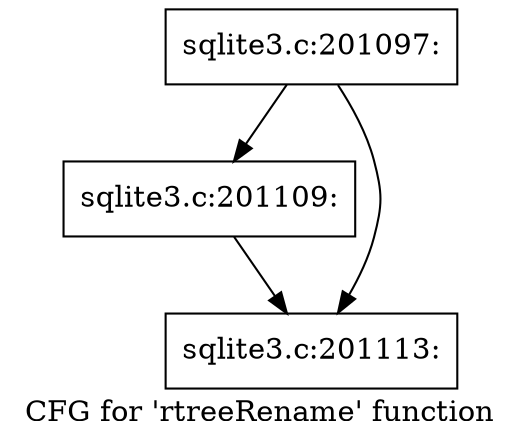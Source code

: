 digraph "CFG for 'rtreeRename' function" {
	label="CFG for 'rtreeRename' function";

	Node0x55c0fb69c880 [shape=record,label="{sqlite3.c:201097:}"];
	Node0x55c0fb69c880 -> Node0x55c0fb6a0320;
	Node0x55c0fb69c880 -> Node0x55c0fb6a0370;
	Node0x55c0fb6a0320 [shape=record,label="{sqlite3.c:201109:}"];
	Node0x55c0fb6a0320 -> Node0x55c0fb6a0370;
	Node0x55c0fb6a0370 [shape=record,label="{sqlite3.c:201113:}"];
}

